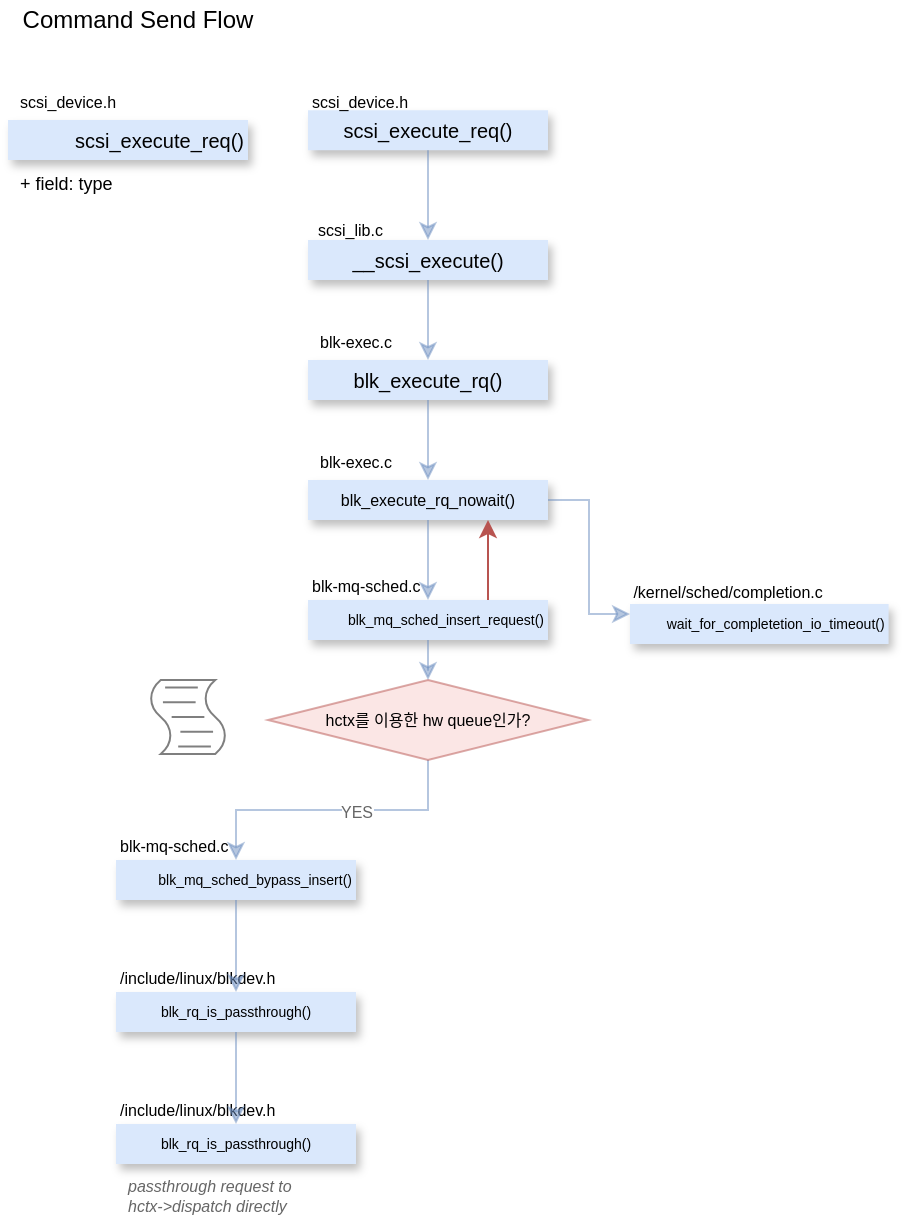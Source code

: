<mxfile version="13.5.4" type="github" pages="2">
  <diagram name="Command Flow" id="0783ab3e-0a74-02c8-0abd-f7b4e66b4bec">
    <mxGraphModel dx="981" dy="526" grid="1" gridSize="10" guides="1" tooltips="1" connect="1" arrows="1" fold="1" page="1" pageScale="1" pageWidth="1600" pageHeight="1200" math="0" shadow="0">
      <root>
        <mxCell id="0" />
        <mxCell id="1" parent="0" />
        <mxCell id="EdeA5Pz4NkCI4e-MdcIT-1" value="Command Send Flow" style="text;html=1;strokeColor=none;fillColor=none;align=center;verticalAlign=middle;whiteSpace=wrap;rounded=0;" parent="1" vertex="1">
          <mxGeometry x="10" y="10" width="130" height="20" as="geometry" />
        </mxCell>
        <mxCell id="EdeA5Pz4NkCI4e-MdcIT-7" value="" style="group" parent="1" vertex="1" connectable="0">
          <mxGeometry x="10" y="50" width="120" height="66" as="geometry" />
        </mxCell>
        <mxCell id="EdeA5Pz4NkCI4e-MdcIT-2" value="scsi_execute_req()" style="swimlane;fontStyle=0;childLayout=stackLayout;horizontal=1;startSize=20;fillColor=#dae8fc;horizontalStack=0;resizeParent=1;resizeParentMax=0;resizeLast=0;collapsible=1;marginBottom=0;strokeColor=none;fontSize=10;swimlaneLine=0;sketch=0;glass=0;shadow=1;align=right;" parent="EdeA5Pz4NkCI4e-MdcIT-7" vertex="1">
          <mxGeometry y="20" width="120" height="46" as="geometry">
            <mxRectangle x="50" y="70" width="120" height="20" as="alternateBounds" />
          </mxGeometry>
        </mxCell>
        <mxCell id="EdeA5Pz4NkCI4e-MdcIT-3" value="+ field: type" style="text;strokeColor=none;fillColor=none;align=left;verticalAlign=top;spacingLeft=4;spacingRight=4;overflow=hidden;rotatable=0;points=[[0,0.5],[1,0.5]];portConstraint=eastwest;fontSize=9;" parent="EdeA5Pz4NkCI4e-MdcIT-2" vertex="1">
          <mxGeometry y="20" width="120" height="26" as="geometry" />
        </mxCell>
        <mxCell id="EdeA5Pz4NkCI4e-MdcIT-6" value="scsi_device.h" style="text;strokeColor=none;fillColor=none;align=left;verticalAlign=top;spacingLeft=4;spacingRight=4;overflow=hidden;rotatable=0;points=[[0,0.5],[1,0.5]];portConstraint=eastwest;shadow=1;glass=0;sketch=0;fontSize=8;" parent="EdeA5Pz4NkCI4e-MdcIT-7" vertex="1">
          <mxGeometry width="100" height="20" as="geometry" />
        </mxCell>
        <mxCell id="EdeA5Pz4NkCI4e-MdcIT-8" value="" style="group" parent="1" vertex="1" connectable="0">
          <mxGeometry x="160" y="50" width="120" height="50" as="geometry" />
        </mxCell>
        <mxCell id="EdeA5Pz4NkCI4e-MdcIT-9" value="scsi_execute_req()" style="swimlane;fontStyle=0;childLayout=stackLayout;horizontal=1;startSize=25;fillColor=#dae8fc;horizontalStack=0;resizeParent=1;resizeParentMax=0;resizeLast=0;collapsible=1;marginBottom=0;strokeColor=none;fontSize=10;swimlaneLine=0;sketch=0;glass=0;shadow=1;" parent="EdeA5Pz4NkCI4e-MdcIT-8" vertex="1" collapsed="1">
          <mxGeometry y="15.15" width="120" height="20" as="geometry">
            <mxRectangle y="15.15" width="120" height="24.85" as="alternateBounds" />
          </mxGeometry>
        </mxCell>
        <mxCell id="EdeA5Pz4NkCI4e-MdcIT-11" value="scsi_device.h" style="text;strokeColor=none;fillColor=none;align=left;verticalAlign=top;spacingLeft=4;spacingRight=4;overflow=hidden;rotatable=0;points=[[0,0.5],[1,0.5]];portConstraint=eastwest;shadow=1;glass=0;sketch=0;fontSize=8;" parent="EdeA5Pz4NkCI4e-MdcIT-8" vertex="1">
          <mxGeometry x="-4" y="-0.15" width="100" height="15.152" as="geometry" />
        </mxCell>
        <mxCell id="EdeA5Pz4NkCI4e-MdcIT-12" value="" style="group;opacity=50;" parent="1" vertex="1" connectable="0">
          <mxGeometry x="160" y="110" width="120" height="246" as="geometry" />
        </mxCell>
        <mxCell id="EdeA5Pz4NkCI4e-MdcIT-13" value="__scsi_execute()" style="swimlane;fontStyle=0;childLayout=stackLayout;horizontal=1;startSize=20;fillColor=#dae8fc;horizontalStack=0;resizeParent=1;resizeParentMax=0;resizeLast=0;collapsible=1;marginBottom=0;strokeColor=none;fontSize=10;swimlaneLine=0;sketch=0;glass=0;shadow=1;" parent="EdeA5Pz4NkCI4e-MdcIT-12" vertex="1" collapsed="1">
          <mxGeometry y="20" width="120" height="20" as="geometry">
            <mxRectangle y="20" width="120" height="46" as="alternateBounds" />
          </mxGeometry>
        </mxCell>
        <mxCell id="EdeA5Pz4NkCI4e-MdcIT-14" value="request and wait result" style="text;strokeColor=none;fillColor=none;align=left;verticalAlign=top;spacingLeft=4;spacingRight=4;overflow=hidden;rotatable=0;points=[[0,0.5],[1,0.5]];portConstraint=eastwest;fontSize=8;fontStyle=2;fontColor=#808080;" parent="EdeA5Pz4NkCI4e-MdcIT-13" vertex="1">
          <mxGeometry y="20" width="120" height="26" as="geometry" />
        </mxCell>
        <mxCell id="EdeA5Pz4NkCI4e-MdcIT-15" value="scsi_lib.c" style="text;strokeColor=none;fillColor=none;align=left;verticalAlign=top;spacingLeft=4;spacingRight=4;overflow=hidden;rotatable=0;points=[[0,0.5],[1,0.5]];portConstraint=eastwest;shadow=1;glass=0;sketch=0;fontSize=8;" parent="EdeA5Pz4NkCI4e-MdcIT-12" vertex="1">
          <mxGeometry x="-1" y="4" width="120" height="20" as="geometry" />
        </mxCell>
        <mxCell id="iEvllXyu_Ajh8W8uYIe0-1" value="" style="group" vertex="1" connectable="0" parent="EdeA5Pz4NkCI4e-MdcIT-12">
          <mxGeometry y="60" width="120" height="186" as="geometry" />
        </mxCell>
        <mxCell id="iEvllXyu_Ajh8W8uYIe0-2" value="blk_execute_rq()" style="swimlane;fontStyle=0;childLayout=stackLayout;horizontal=1;startSize=20;fillColor=#dae8fc;horizontalStack=0;resizeParent=1;resizeParentMax=0;resizeLast=0;collapsible=1;marginBottom=0;strokeColor=none;fontSize=10;swimlaneLine=0;sketch=0;glass=0;shadow=1;" vertex="1" collapsed="1" parent="iEvllXyu_Ajh8W8uYIe0-1">
          <mxGeometry y="20" width="120" height="20" as="geometry">
            <mxRectangle y="20" width="120" height="46" as="alternateBounds" />
          </mxGeometry>
        </mxCell>
        <mxCell id="iEvllXyu_Ajh8W8uYIe0-3" value="insert request into queue" style="text;strokeColor=none;fillColor=none;align=left;verticalAlign=top;spacingLeft=4;spacingRight=4;overflow=hidden;rotatable=0;points=[[0,0.5],[1,0.5]];portConstraint=eastwest;fontSize=9;fontStyle=2;fontColor=#808080;" vertex="1" parent="iEvllXyu_Ajh8W8uYIe0-2">
          <mxGeometry y="20" width="120" height="26" as="geometry" />
        </mxCell>
        <mxCell id="iEvllXyu_Ajh8W8uYIe0-4" value="blk-exec.c" style="text;strokeColor=none;fillColor=none;align=left;verticalAlign=top;spacingLeft=4;spacingRight=4;overflow=hidden;rotatable=0;points=[[0,0.5],[1,0.5]];portConstraint=eastwest;shadow=1;glass=0;sketch=0;fontSize=8;" vertex="1" parent="iEvllXyu_Ajh8W8uYIe0-1">
          <mxGeometry width="100" height="20" as="geometry" />
        </mxCell>
        <mxCell id="iEvllXyu_Ajh8W8uYIe0-8" value="" style="group" vertex="1" connectable="0" parent="iEvllXyu_Ajh8W8uYIe0-1">
          <mxGeometry y="60" width="120" height="126" as="geometry" />
        </mxCell>
        <mxCell id="iEvllXyu_Ajh8W8uYIe0-9" value="blk_execute_rq_nowait()" style="swimlane;fontStyle=0;childLayout=stackLayout;horizontal=1;startSize=20;fillColor=#dae8fc;horizontalStack=0;resizeParent=1;resizeParentMax=0;resizeLast=0;collapsible=1;marginBottom=0;strokeColor=none;fontSize=8;swimlaneLine=0;sketch=0;glass=0;shadow=1;align=center;" vertex="1" collapsed="1" parent="iEvllXyu_Ajh8W8uYIe0-8">
          <mxGeometry y="20" width="120" height="20" as="geometry">
            <mxRectangle y="20" width="120" height="46" as="alternateBounds" />
          </mxGeometry>
        </mxCell>
        <mxCell id="iEvllXyu_Ajh8W8uYIe0-10" value="insert request into queue" style="text;strokeColor=none;fillColor=none;align=left;verticalAlign=top;spacingLeft=4;spacingRight=4;overflow=hidden;rotatable=0;points=[[0,0.5],[1,0.5]];portConstraint=eastwest;fontSize=9;fontStyle=2;fontColor=#808080;" vertex="1" parent="iEvllXyu_Ajh8W8uYIe0-9">
          <mxGeometry y="20" width="120" height="26" as="geometry" />
        </mxCell>
        <mxCell id="iEvllXyu_Ajh8W8uYIe0-11" value="blk-exec.c" style="text;strokeColor=none;fillColor=none;align=left;verticalAlign=top;spacingLeft=4;spacingRight=4;overflow=hidden;rotatable=0;points=[[0,0.5],[1,0.5]];portConstraint=eastwest;shadow=1;glass=0;sketch=0;fontSize=8;" vertex="1" parent="iEvllXyu_Ajh8W8uYIe0-8">
          <mxGeometry width="100" height="20" as="geometry" />
        </mxCell>
        <mxCell id="iEvllXyu_Ajh8W8uYIe0-13" value="" style="group" vertex="1" connectable="0" parent="iEvllXyu_Ajh8W8uYIe0-8">
          <mxGeometry y="60" width="120" height="66" as="geometry" />
        </mxCell>
        <mxCell id="iEvllXyu_Ajh8W8uYIe0-14" value="blk_mq_sched_insert_request()" style="swimlane;fontStyle=0;childLayout=stackLayout;horizontal=1;startSize=20;fillColor=#dae8fc;horizontalStack=0;resizeParent=1;resizeParentMax=0;resizeLast=0;collapsible=1;marginBottom=0;strokeColor=none;fontSize=7;swimlaneLine=0;sketch=0;glass=0;shadow=1;align=right;" vertex="1" collapsed="1" parent="iEvllXyu_Ajh8W8uYIe0-13">
          <mxGeometry y="20" width="120" height="20" as="geometry">
            <mxRectangle y="20" width="120" height="46" as="alternateBounds" />
          </mxGeometry>
        </mxCell>
        <mxCell id="iEvllXyu_Ajh8W8uYIe0-15" value="insert request into queue" style="text;strokeColor=none;fillColor=none;align=left;verticalAlign=top;spacingLeft=4;spacingRight=4;overflow=hidden;rotatable=0;points=[[0,0.5],[1,0.5]];portConstraint=eastwest;fontSize=9;fontStyle=2;fontColor=#808080;" vertex="1" parent="iEvllXyu_Ajh8W8uYIe0-14">
          <mxGeometry y="20" width="120" height="26" as="geometry" />
        </mxCell>
        <mxCell id="iEvllXyu_Ajh8W8uYIe0-16" value="blk-mq-sched.c&#xa;" style="text;strokeColor=none;fillColor=none;align=left;verticalAlign=top;spacingLeft=4;spacingRight=4;overflow=hidden;rotatable=0;points=[[0,0.5],[1,0.5]];portConstraint=eastwest;shadow=1;glass=0;sketch=0;fontSize=8;" vertex="1" parent="iEvllXyu_Ajh8W8uYIe0-13">
          <mxGeometry x="-4" y="2" width="100" height="20" as="geometry" />
        </mxCell>
        <mxCell id="iEvllXyu_Ajh8W8uYIe0-17" style="edgeStyle=orthogonalEdgeStyle;rounded=0;orthogonalLoop=1;jettySize=auto;html=1;fontSize=7;fillColor=#dae8fc;strokeColor=#6c8ebf;opacity=50;" edge="1" parent="iEvllXyu_Ajh8W8uYIe0-8" source="iEvllXyu_Ajh8W8uYIe0-9" target="iEvllXyu_Ajh8W8uYIe0-14">
          <mxGeometry relative="1" as="geometry" />
        </mxCell>
        <mxCell id="iEvllXyu_Ajh8W8uYIe0-21" style="edgeStyle=orthogonalEdgeStyle;rounded=0;orthogonalLoop=1;jettySize=auto;html=1;entryX=0.75;entryY=1;entryDx=0;entryDy=0;fontSize=7;fillColor=#f8cecc;strokeColor=#b85450;" edge="1" parent="iEvllXyu_Ajh8W8uYIe0-8" source="iEvllXyu_Ajh8W8uYIe0-14" target="iEvllXyu_Ajh8W8uYIe0-9">
          <mxGeometry relative="1" as="geometry">
            <Array as="points">
              <mxPoint x="90" y="70" />
              <mxPoint x="90" y="70" />
            </Array>
          </mxGeometry>
        </mxCell>
        <mxCell id="iEvllXyu_Ajh8W8uYIe0-12" style="edgeStyle=orthogonalEdgeStyle;rounded=0;orthogonalLoop=1;jettySize=auto;html=1;entryX=0.5;entryY=0;entryDx=0;entryDy=0;fontSize=9;fillColor=#dae8fc;strokeColor=#6c8ebf;opacity=50;" edge="1" parent="iEvllXyu_Ajh8W8uYIe0-1" source="iEvllXyu_Ajh8W8uYIe0-2" target="iEvllXyu_Ajh8W8uYIe0-9">
          <mxGeometry relative="1" as="geometry" />
        </mxCell>
        <mxCell id="iEvllXyu_Ajh8W8uYIe0-7" style="edgeStyle=orthogonalEdgeStyle;rounded=0;orthogonalLoop=1;jettySize=auto;html=1;fillColor=#dae8fc;strokeColor=#6c8ebf;opacity=50;" edge="1" parent="EdeA5Pz4NkCI4e-MdcIT-12" source="EdeA5Pz4NkCI4e-MdcIT-13" target="iEvllXyu_Ajh8W8uYIe0-2">
          <mxGeometry relative="1" as="geometry" />
        </mxCell>
        <mxCell id="iEvllXyu_Ajh8W8uYIe0-5" style="edgeStyle=orthogonalEdgeStyle;rounded=0;orthogonalLoop=1;jettySize=auto;html=1;entryX=0.596;entryY=-0.007;entryDx=0;entryDy=0;entryPerimeter=0;fillColor=#dae8fc;strokeColor=none;" edge="1" parent="EdeA5Pz4NkCI4e-MdcIT-12" source="EdeA5Pz4NkCI4e-MdcIT-13" target="iEvllXyu_Ajh8W8uYIe0-4">
          <mxGeometry relative="1" as="geometry" />
        </mxCell>
        <mxCell id="EdeA5Pz4NkCI4e-MdcIT-16" style="edgeStyle=orthogonalEdgeStyle;rounded=0;orthogonalLoop=1;jettySize=auto;html=1;fontSize=8;strokeColor=#6c8ebf;exitX=0.5;exitY=1;exitDx=0;exitDy=0;fillColor=#dae8fc;opacity=50;" parent="1" source="EdeA5Pz4NkCI4e-MdcIT-9" target="EdeA5Pz4NkCI4e-MdcIT-13" edge="1">
          <mxGeometry relative="1" as="geometry">
            <mxPoint x="90" y="140" as="sourcePoint" />
            <mxPoint x="220" y="140" as="targetPoint" />
          </mxGeometry>
        </mxCell>
        <mxCell id="iEvllXyu_Ajh8W8uYIe0-22" style="edgeStyle=orthogonalEdgeStyle;rounded=0;orthogonalLoop=1;jettySize=auto;html=1;fontSize=7;fillColor=#dae8fc;strokeColor=#6c8ebf;entryX=0;entryY=0.25;entryDx=0;entryDy=0;opacity=50;" edge="1" parent="1" source="iEvllXyu_Ajh8W8uYIe0-9" target="iEvllXyu_Ajh8W8uYIe0-45">
          <mxGeometry relative="1" as="geometry">
            <mxPoint x="318" y="261" as="targetPoint" />
          </mxGeometry>
        </mxCell>
        <mxCell id="iEvllXyu_Ajh8W8uYIe0-44" value="" style="group" vertex="1" connectable="0" parent="1">
          <mxGeometry x="321" y="292" width="139" height="66" as="geometry" />
        </mxCell>
        <mxCell id="iEvllXyu_Ajh8W8uYIe0-45" value="wait_for_completetion_io_timeout()" style="swimlane;fontStyle=0;childLayout=stackLayout;horizontal=1;startSize=20;fillColor=#dae8fc;horizontalStack=0;resizeParent=1;resizeParentMax=0;resizeLast=0;collapsible=1;marginBottom=0;strokeColor=none;fontSize=7;swimlaneLine=0;sketch=0;glass=0;shadow=1;align=right;" vertex="1" collapsed="1" parent="iEvllXyu_Ajh8W8uYIe0-44">
          <mxGeometry y="20" width="129.302" height="20" as="geometry">
            <mxRectangle y="20" width="129" height="46" as="alternateBounds" />
          </mxGeometry>
        </mxCell>
        <mxCell id="iEvllXyu_Ajh8W8uYIe0-46" value=" hang_check * (HZ/2) 만큼 &#xa;wait 이후 timeout" style="text;strokeColor=none;fillColor=none;align=left;verticalAlign=top;spacingLeft=4;spacingRight=4;overflow=hidden;rotatable=0;points=[[0,0.5],[1,0.5]];portConstraint=eastwest;fontSize=8;fontStyle=2;fontColor=#808080;" vertex="1" parent="iEvllXyu_Ajh8W8uYIe0-45">
          <mxGeometry y="20" width="129.302" height="26" as="geometry" />
        </mxCell>
        <mxCell id="iEvllXyu_Ajh8W8uYIe0-47" value="/kernel/sched/completion.c" style="text;strokeColor=none;fillColor=none;align=left;verticalAlign=top;spacingLeft=4;spacingRight=4;overflow=hidden;rotatable=0;points=[[0,0.5],[1,0.5]];portConstraint=eastwest;shadow=1;glass=0;sketch=0;fontSize=8;" vertex="1" parent="iEvllXyu_Ajh8W8uYIe0-44">
          <mxGeometry x="-4.31" y="3" width="115.833" height="20" as="geometry" />
        </mxCell>
        <mxCell id="iEvllXyu_Ajh8W8uYIe0-48" value="" style="group" vertex="1" connectable="0" parent="1">
          <mxGeometry x="64" y="420" width="120" height="66" as="geometry" />
        </mxCell>
        <mxCell id="iEvllXyu_Ajh8W8uYIe0-49" value="blk_mq_sched_bypass_insert()" style="swimlane;fontStyle=0;childLayout=stackLayout;horizontal=1;startSize=20;fillColor=#dae8fc;horizontalStack=0;resizeParent=1;resizeParentMax=0;resizeLast=0;collapsible=1;marginBottom=0;strokeColor=none;fontSize=7;swimlaneLine=0;sketch=0;glass=0;shadow=1;align=right;" vertex="1" collapsed="1" parent="iEvllXyu_Ajh8W8uYIe0-48">
          <mxGeometry y="20" width="120" height="20" as="geometry">
            <mxRectangle y="20" width="120" height="46" as="alternateBounds" />
          </mxGeometry>
        </mxCell>
        <mxCell id="iEvllXyu_Ajh8W8uYIe0-50" value="passthrough request to&#xa;hctx-&gt;dispatch directly" style="text;strokeColor=none;fillColor=none;align=left;verticalAlign=top;spacingLeft=4;spacingRight=4;overflow=hidden;rotatable=0;points=[[0,0.5],[1,0.5]];portConstraint=eastwest;fontSize=8;fontStyle=2;fontColor=#666666;" vertex="1" parent="iEvllXyu_Ajh8W8uYIe0-49">
          <mxGeometry y="20" width="120" height="26" as="geometry" />
        </mxCell>
        <mxCell id="iEvllXyu_Ajh8W8uYIe0-51" value="blk-mq-sched.c&#xa;" style="text;strokeColor=none;fillColor=none;align=left;verticalAlign=top;spacingLeft=4;spacingRight=4;overflow=hidden;rotatable=0;points=[[0,0.5],[1,0.5]];portConstraint=eastwest;shadow=1;glass=0;sketch=0;fontSize=8;" vertex="1" parent="iEvllXyu_Ajh8W8uYIe0-48">
          <mxGeometry x="-4" y="2" width="100" height="20" as="geometry" />
        </mxCell>
        <mxCell id="iEvllXyu_Ajh8W8uYIe0-52" style="edgeStyle=orthogonalEdgeStyle;rounded=0;orthogonalLoop=1;jettySize=auto;html=1;fontSize=8;fillColor=#dae8fc;strokeColor=#6c8ebf;opacity=50;exitX=0.5;exitY=1;exitDx=0;exitDy=0;" edge="1" parent="1" source="iEvllXyu_Ajh8W8uYIe0-95" target="iEvllXyu_Ajh8W8uYIe0-49">
          <mxGeometry relative="1" as="geometry">
            <mxPoint x="220" y="400" as="sourcePoint" />
          </mxGeometry>
        </mxCell>
        <mxCell id="iEvllXyu_Ajh8W8uYIe0-100" value="YES" style="edgeLabel;html=1;align=center;verticalAlign=middle;resizable=0;points=[];fontSize=8;fontColor=#666666;" vertex="1" connectable="0" parent="iEvllXyu_Ajh8W8uYIe0-52">
          <mxGeometry x="-0.161" y="1" relative="1" as="geometry">
            <mxPoint as="offset" />
          </mxGeometry>
        </mxCell>
        <mxCell id="iEvllXyu_Ajh8W8uYIe0-53" value="" style="group" vertex="1" connectable="0" parent="1">
          <mxGeometry x="64" y="486" width="120" height="66" as="geometry" />
        </mxCell>
        <mxCell id="iEvllXyu_Ajh8W8uYIe0-54" value=" blk_rq_is_passthrough()" style="swimlane;fontStyle=0;childLayout=stackLayout;horizontal=1;startSize=20;fillColor=#dae8fc;horizontalStack=0;resizeParent=1;resizeParentMax=0;resizeLast=0;collapsible=1;marginBottom=0;strokeColor=none;fontSize=7;swimlaneLine=0;sketch=0;glass=0;shadow=1;align=center;" vertex="1" collapsed="1" parent="iEvllXyu_Ajh8W8uYIe0-53">
          <mxGeometry y="20" width="120" height="20" as="geometry">
            <mxRectangle y="20" width="120" height="46" as="alternateBounds" />
          </mxGeometry>
        </mxCell>
        <mxCell id="iEvllXyu_Ajh8W8uYIe0-56" value="/include/linux/blkdev.h" style="text;strokeColor=none;fillColor=none;align=left;verticalAlign=top;spacingLeft=4;spacingRight=4;overflow=hidden;rotatable=0;points=[[0,0.5],[1,0.5]];portConstraint=eastwest;shadow=1;glass=0;sketch=0;fontSize=8;" vertex="1" parent="iEvllXyu_Ajh8W8uYIe0-53">
          <mxGeometry x="-4" y="2" width="100" height="20" as="geometry" />
        </mxCell>
        <mxCell id="iEvllXyu_Ajh8W8uYIe0-57" value="" style="group" vertex="1" connectable="0" parent="1">
          <mxGeometry x="64" y="552" width="120" height="66" as="geometry" />
        </mxCell>
        <mxCell id="iEvllXyu_Ajh8W8uYIe0-58" value=" blk_rq_is_passthrough()" style="swimlane;fontStyle=0;childLayout=stackLayout;horizontal=1;startSize=20;fillColor=#dae8fc;horizontalStack=0;resizeParent=1;resizeParentMax=0;resizeLast=0;collapsible=1;marginBottom=0;strokeColor=none;fontSize=7;swimlaneLine=0;sketch=0;glass=0;shadow=1;align=center;" vertex="1" parent="iEvllXyu_Ajh8W8uYIe0-57">
          <mxGeometry y="20" width="120" height="46" as="geometry">
            <mxRectangle y="20" width="120" height="20" as="alternateBounds" />
          </mxGeometry>
        </mxCell>
        <mxCell id="iEvllXyu_Ajh8W8uYIe0-59" value="passthrough request to&#xa;hctx-&gt;dispatch directly" style="text;strokeColor=none;fillColor=none;align=left;verticalAlign=top;spacingLeft=4;spacingRight=4;overflow=hidden;rotatable=0;points=[[0,0.5],[1,0.5]];portConstraint=eastwest;fontSize=8;fontColor=#666666;fontStyle=2" vertex="1" parent="iEvllXyu_Ajh8W8uYIe0-58">
          <mxGeometry y="20" width="120" height="26" as="geometry" />
        </mxCell>
        <mxCell id="iEvllXyu_Ajh8W8uYIe0-60" value="/include/linux/blkdev.h" style="text;strokeColor=none;fillColor=none;align=left;verticalAlign=top;spacingLeft=4;spacingRight=4;overflow=hidden;rotatable=0;points=[[0,0.5],[1,0.5]];portConstraint=eastwest;shadow=1;glass=0;sketch=0;fontSize=8;" vertex="1" parent="iEvllXyu_Ajh8W8uYIe0-57">
          <mxGeometry x="-4" y="2" width="100" height="20" as="geometry" />
        </mxCell>
        <mxCell id="iEvllXyu_Ajh8W8uYIe0-61" style="edgeStyle=orthogonalEdgeStyle;rounded=0;orthogonalLoop=1;jettySize=auto;html=1;fontSize=8;fontColor=#666666;fillColor=#dae8fc;strokeColor=#6c8ebf;opacity=50;" edge="1" parent="1" source="iEvllXyu_Ajh8W8uYIe0-49" target="iEvllXyu_Ajh8W8uYIe0-54">
          <mxGeometry relative="1" as="geometry" />
        </mxCell>
        <mxCell id="iEvllXyu_Ajh8W8uYIe0-94" style="edgeStyle=orthogonalEdgeStyle;rounded=1;orthogonalLoop=1;jettySize=auto;html=1;fontSize=8;fontColor=#666666;opacity=50;fillColor=#dae8fc;strokeColor=#6c8ebf;" edge="1" parent="1" source="iEvllXyu_Ajh8W8uYIe0-54" target="iEvllXyu_Ajh8W8uYIe0-58">
          <mxGeometry relative="1" as="geometry" />
        </mxCell>
        <mxCell id="iEvllXyu_Ajh8W8uYIe0-95" value="&lt;font style=&quot;font-size: 8px&quot;&gt;hctx를 이용한 hw queue인가?&lt;/font&gt;" style="rhombus;whiteSpace=wrap;html=1;fontSize=8;opacity=50;align=center;fillColor=#f8cecc;strokeColor=#b85450;" vertex="1" parent="1">
          <mxGeometry x="140" y="350" width="160" height="40" as="geometry" />
        </mxCell>
        <mxCell id="iEvllXyu_Ajh8W8uYIe0-96" style="edgeStyle=orthogonalEdgeStyle;rounded=1;orthogonalLoop=1;jettySize=auto;html=1;fontSize=8;fontColor=#666666;opacity=50;fillColor=#dae8fc;strokeColor=#6c8ebf;" edge="1" parent="1" source="iEvllXyu_Ajh8W8uYIe0-14" target="iEvllXyu_Ajh8W8uYIe0-95">
          <mxGeometry relative="1" as="geometry">
            <mxPoint x="220" y="350" as="targetPoint" />
          </mxGeometry>
        </mxCell>
        <UserObject label="" link="https://elixir.bootlin.com/linux/v5.4.50/source/block/blk-mq-sched.c#L384" id="iEvllXyu_Ajh8W8uYIe0-99">
          <mxCell style="shape=mxgraph.bpmn.script_task;html=1;outlineConnect=0;fontSize=8;fontColor=#666666;opacity=50;align=center;" vertex="1" parent="1">
            <mxGeometry x="80" y="350" width="40" height="37" as="geometry" />
          </mxCell>
        </UserObject>
      </root>
    </mxGraphModel>
  </diagram>
  <diagram id="-c-Y0CxwLEuoPcUm9j3X" name="Code">
    
    <mxGraphModel dx="3273" dy="2096" grid="1" gridSize="10" guides="1" tooltips="1" connect="1" arrows="1" fold="1" page="1" pageScale="1" pageWidth="1600" pageHeight="1200" math="0" shadow="0">
      
      <root>
        
        <mxCell id="XxozxzpS8Y7FEJ37KUgX-0" />
        
        <mxCell id="XxozxzpS8Y7FEJ37KUgX-1" parent="XxozxzpS8Y7FEJ37KUgX-0" />
        
        <mxCell id="qxsunz6MoGPXVvIAFtCr-1" value="Command Send Flow" style="text;align=center;fontStyle=1;verticalAlign=middle;spacingLeft=3;spacingRight=3;strokeColor=none;rotatable=0;points=[[0,0.5],[1,0.5]];portConstraint=eastwest;shadow=1;glass=0;sketch=0;fontSize=9;" vertex="1" parent="XxozxzpS8Y7FEJ37KUgX-1">
          
          <mxGeometry x="-1600" y="-1200" width="120" height="26" as="geometry" />
          
        </mxCell>
        
        <mxCell id="qxsunz6MoGPXVvIAFtCr-2" value="Classname" style="swimlane;fontStyle=0;childLayout=stackLayout;horizontal=1;startSize=26;fillColor=#dae8fc;horizontalStack=0;resizeParent=1;resizeParentMax=0;resizeLast=0;collapsible=1;marginBottom=0;shadow=1;glass=0;sketch=0;fontSize=10;strokeColor=none;" vertex="1" parent="XxozxzpS8Y7FEJ37KUgX-1">
          
          <mxGeometry x="-1580" y="-1130" width="140" height="104" as="geometry" />
          
        </mxCell>
        
        <mxCell id="qxsunz6MoGPXVvIAFtCr-3" value="+ field: type" style="text;strokeColor=none;fillColor=none;align=left;verticalAlign=top;spacingLeft=4;spacingRight=4;overflow=hidden;rotatable=0;points=[[0,0.5],[1,0.5]];portConstraint=eastwest;fontSize=9;" vertex="1" parent="qxsunz6MoGPXVvIAFtCr-2">
          
          <mxGeometry y="26" width="140" height="26" as="geometry" />
          
        </mxCell>
        
        <mxCell id="qxsunz6MoGPXVvIAFtCr-4" value="+ field: type" style="text;strokeColor=none;fillColor=none;align=left;verticalAlign=top;spacingLeft=4;spacingRight=4;overflow=hidden;rotatable=0;points=[[0,0.5],[1,0.5]];portConstraint=eastwest;fontSize=9;" vertex="1" parent="qxsunz6MoGPXVvIAFtCr-2">
          
          <mxGeometry y="52" width="140" height="26" as="geometry" />
          
        </mxCell>
        
        <mxCell id="qxsunz6MoGPXVvIAFtCr-5" value="+ field: type" style="text;strokeColor=none;fillColor=none;align=left;verticalAlign=top;spacingLeft=4;spacingRight=4;overflow=hidden;rotatable=0;points=[[0,0.5],[1,0.5]];portConstraint=eastwest;fontSize=9;" vertex="1" parent="qxsunz6MoGPXVvIAFtCr-2">
          
          <mxGeometry y="78" width="140" height="26" as="geometry" />
          
        </mxCell>
        
      </root>
      
    </mxGraphModel>
    
  </diagram>
</mxfile>
